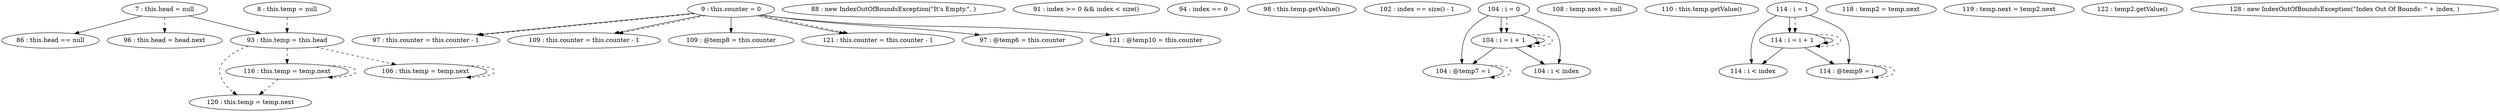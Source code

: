 digraph G {
"7 : this.head = null"
"7 : this.head = null" -> "86 : this.head == null"
"7 : this.head = null" -> "93 : this.temp = this.head"
"7 : this.head = null" -> "96 : this.head = head.next" [style=dashed]
"8 : this.temp = null"
"8 : this.temp = null" -> "93 : this.temp = this.head" [style=dashed]
"9 : this.counter = 0"
"9 : this.counter = 0" -> "97 : this.counter = this.counter - 1"
"9 : this.counter = 0" -> "109 : this.counter = this.counter - 1"
"9 : this.counter = 0" -> "109 : @temp8 = this.counter"
"9 : this.counter = 0" -> "121 : this.counter = this.counter - 1"
"9 : this.counter = 0" -> "97 : @temp6 = this.counter"
"9 : this.counter = 0" -> "121 : @temp10 = this.counter"
"9 : this.counter = 0" -> "97 : this.counter = this.counter - 1" [style=dashed]
"9 : this.counter = 0" -> "109 : this.counter = this.counter - 1" [style=dashed]
"9 : this.counter = 0" -> "121 : this.counter = this.counter - 1" [style=dashed]
"86 : this.head == null"
"88 : new IndexOutOfBoundsException(\"It's Empty.\", )"
"91 : index >= 0 && index < size()"
"93 : this.temp = this.head"
"93 : this.temp = this.head" -> "120 : this.temp = temp.next" [style=dashed]
"93 : this.temp = this.head" -> "116 : this.temp = temp.next" [style=dashed]
"93 : this.temp = this.head" -> "106 : this.temp = temp.next" [style=dashed]
"94 : index == 0"
"96 : this.head = head.next"
"97 : @temp6 = this.counter"
"97 : this.counter = this.counter - 1"
"98 : this.temp.getValue()"
"102 : index == size() - 1"
"104 : i = 0"
"104 : i = 0" -> "104 : @temp7 = i"
"104 : i = 0" -> "104 : i < index"
"104 : i = 0" -> "104 : i = i + 1"
"104 : i = 0" -> "104 : i = i + 1" [style=dashed]
"104 : i < index"
"106 : this.temp = temp.next"
"106 : this.temp = temp.next" -> "106 : this.temp = temp.next" [style=dashed]
"104 : @temp7 = i"
"104 : @temp7 = i" -> "104 : @temp7 = i" [style=dashed]
"104 : i = i + 1"
"104 : i = i + 1" -> "104 : @temp7 = i"
"104 : i = i + 1" -> "104 : i < index"
"104 : i = i + 1" -> "104 : i = i + 1"
"104 : i = i + 1" -> "104 : i = i + 1" [style=dashed]
"108 : temp.next = null"
"109 : @temp8 = this.counter"
"109 : this.counter = this.counter - 1"
"110 : this.temp.getValue()"
"114 : i = 1"
"114 : i = 1" -> "114 : i < index"
"114 : i = 1" -> "114 : @temp9 = i"
"114 : i = 1" -> "114 : i = i + 1"
"114 : i = 1" -> "114 : i = i + 1" [style=dashed]
"114 : i < index"
"116 : this.temp = temp.next"
"116 : this.temp = temp.next" -> "120 : this.temp = temp.next" [style=dashed]
"116 : this.temp = temp.next" -> "116 : this.temp = temp.next" [style=dashed]
"114 : @temp9 = i"
"114 : @temp9 = i" -> "114 : @temp9 = i" [style=dashed]
"114 : i = i + 1"
"114 : i = i + 1" -> "114 : i < index"
"114 : i = i + 1" -> "114 : @temp9 = i"
"114 : i = i + 1" -> "114 : i = i + 1"
"114 : i = i + 1" -> "114 : i = i + 1" [style=dashed]
"118 : temp2 = temp.next"
"119 : temp.next = temp2.next"
"120 : this.temp = temp.next"
"121 : @temp10 = this.counter"
"121 : this.counter = this.counter - 1"
"122 : temp2.getValue()"
"128 : new IndexOutOfBoundsException(\"Index Out Of Bounds: \" + index, )"
}